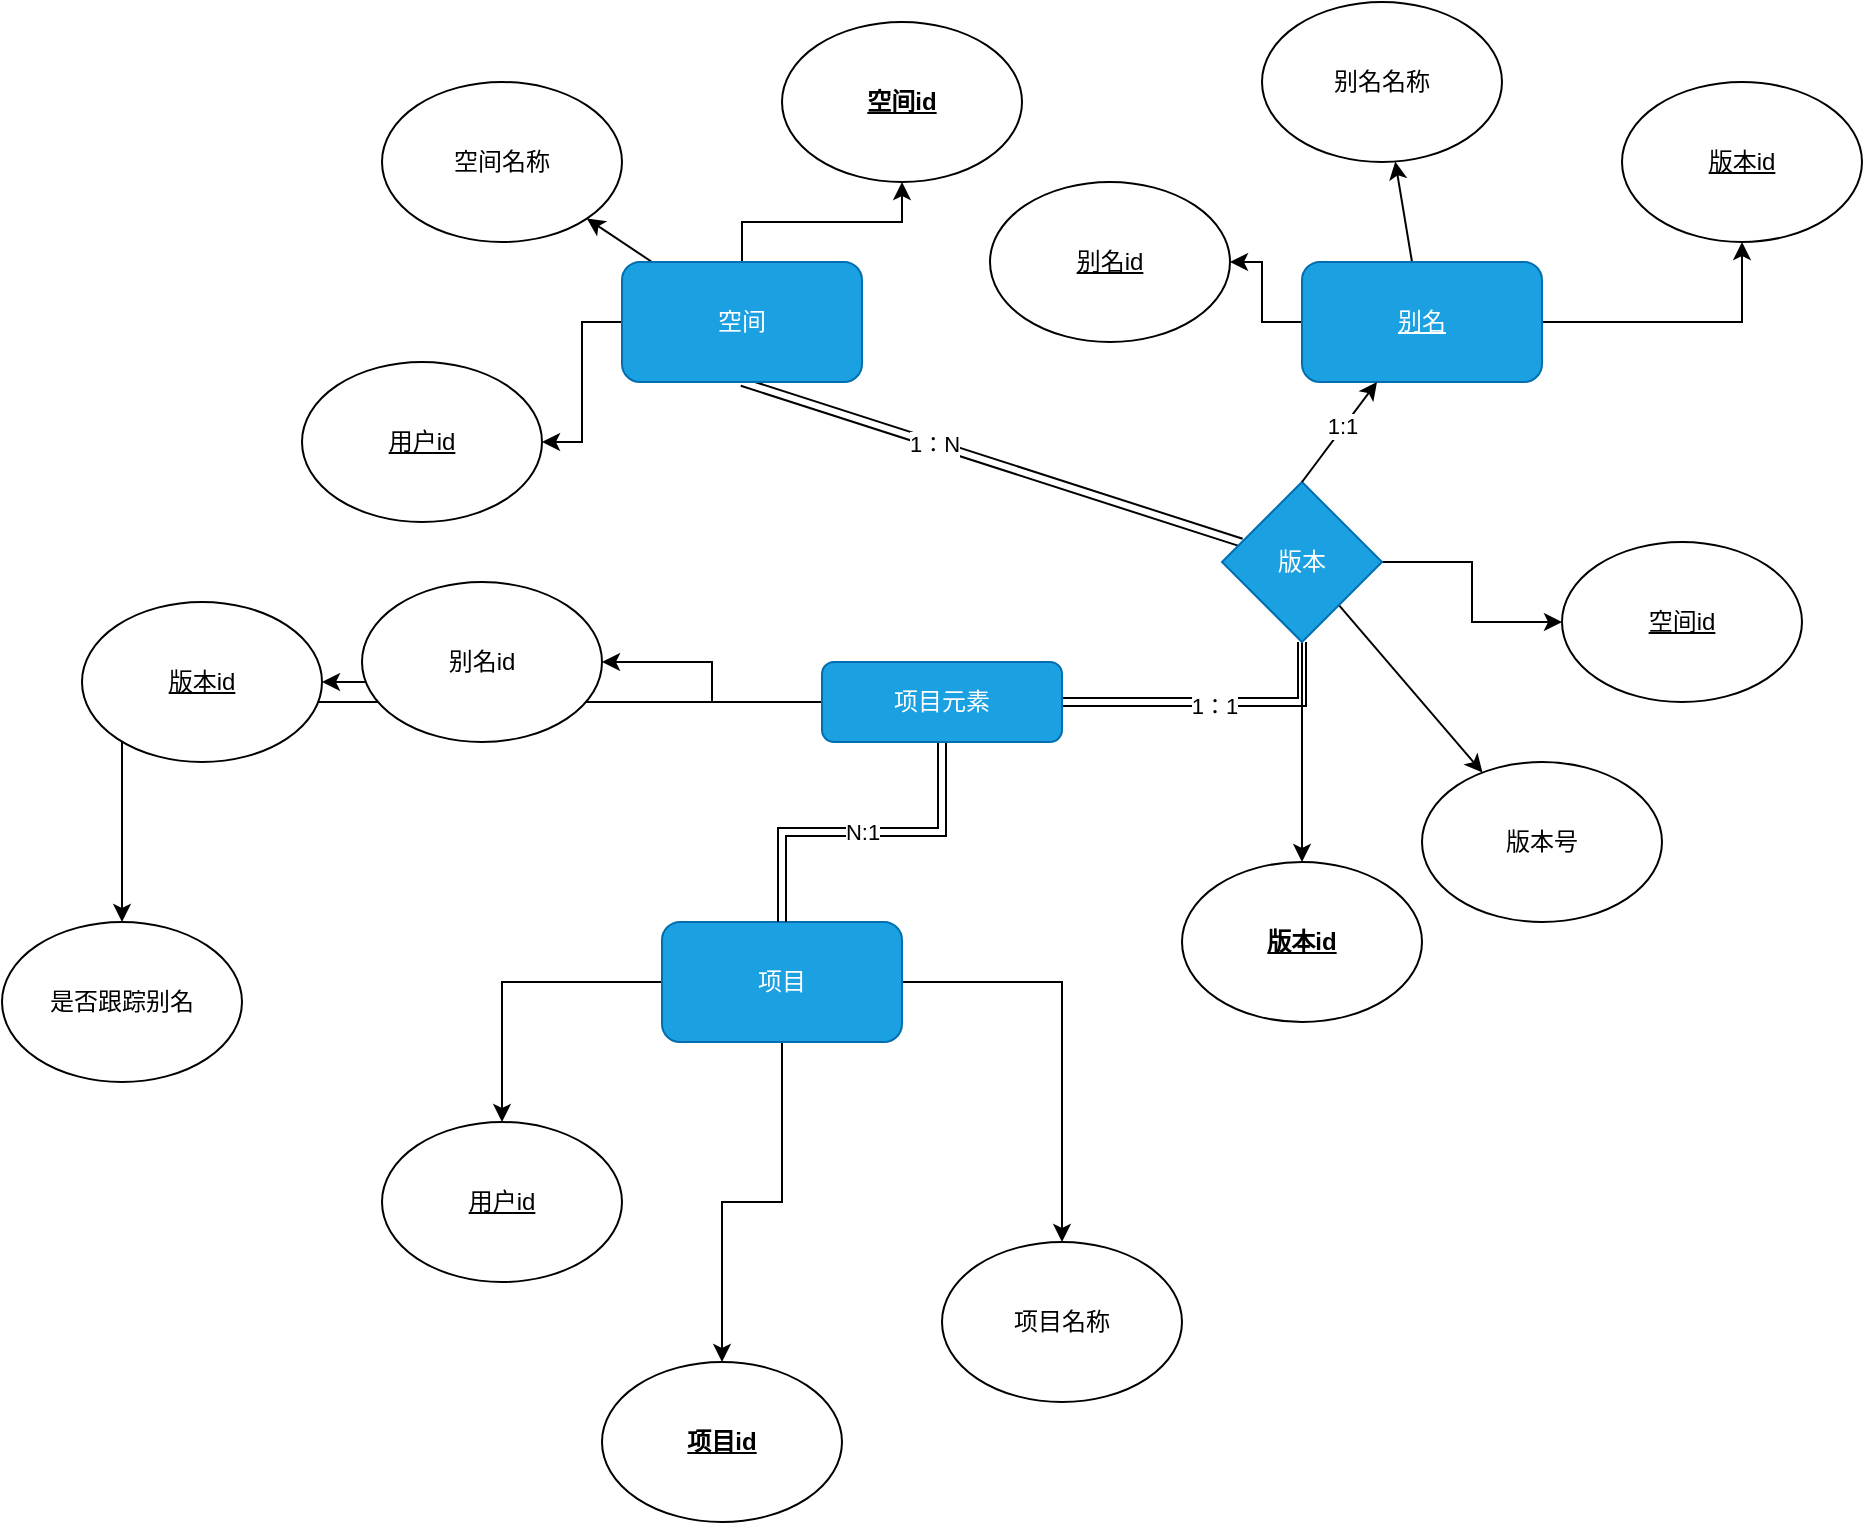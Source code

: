 <mxfile>
    <diagram id="QS9N6ND0GIkGB1dUGtAi" name="第 1 页">
        <mxGraphModel dx="2283" dy="1016" grid="1" gridSize="10" guides="1" tooltips="1" connect="1" arrows="1" fold="1" page="1" pageScale="1" pageWidth="827" pageHeight="1169" math="1" shadow="0">
            <root>
                <mxCell id="0"/>
                <mxCell id="1" parent="0"/>
                <mxCell id="6" value="" style="edgeStyle=orthogonalEdgeStyle;rounded=0;orthogonalLoop=1;jettySize=auto;html=1;" parent="1" source="2" target="5" edge="1">
                    <mxGeometry relative="1" as="geometry"/>
                </mxCell>
                <mxCell id="8" value="" style="edgeStyle=orthogonalEdgeStyle;rounded=0;orthogonalLoop=1;jettySize=auto;html=1;" parent="1" source="2" target="7" edge="1">
                    <mxGeometry relative="1" as="geometry"/>
                </mxCell>
                <mxCell id="57" style="edgeStyle=orthogonalEdgeStyle;rounded=0;orthogonalLoop=1;jettySize=auto;html=1;" parent="1" source="2" target="56" edge="1">
                    <mxGeometry relative="1" as="geometry"/>
                </mxCell>
                <mxCell id="2" value="项目" style="rounded=1;whiteSpace=wrap;html=1;fillColor=#1ba1e2;strokeColor=#006EAF;fontColor=#ffffff;" parent="1" vertex="1">
                    <mxGeometry x="190" y="520" width="120" height="60" as="geometry"/>
                </mxCell>
                <mxCell id="5" value="项目id" style="ellipse;whiteSpace=wrap;html=1;rounded=1;fontStyle=5" parent="1" vertex="1">
                    <mxGeometry x="160" y="740" width="120" height="80" as="geometry"/>
                </mxCell>
                <mxCell id="7" value="项目名称" style="ellipse;whiteSpace=wrap;html=1;rounded=1;" parent="1" vertex="1">
                    <mxGeometry x="330" y="680" width="120" height="80" as="geometry"/>
                </mxCell>
                <mxCell id="12" value="" style="rounded=0;orthogonalLoop=1;jettySize=auto;html=1;shape=link;exitX=0.5;exitY=1;exitDx=0;exitDy=0;" parent="1" source="18" target="11" edge="1">
                    <mxGeometry relative="1" as="geometry"/>
                </mxCell>
                <mxCell id="45" value="1：N" style="edgeLabel;html=1;align=center;verticalAlign=middle;resizable=0;points=[];" parent="12" vertex="1" connectable="0">
                    <mxGeometry x="-0.241" relative="1" as="geometry">
                        <mxPoint x="1" as="offset"/>
                    </mxGeometry>
                </mxCell>
                <mxCell id="17" value="" style="edgeStyle=none;rounded=0;orthogonalLoop=1;jettySize=auto;html=1;" parent="1" source="9" target="16" edge="1">
                    <mxGeometry relative="1" as="geometry"/>
                </mxCell>
                <mxCell id="48" value="" style="edgeStyle=orthogonalEdgeStyle;rounded=0;orthogonalLoop=1;jettySize=auto;html=1;" parent="1" source="9" target="47" edge="1">
                    <mxGeometry relative="1" as="geometry"/>
                </mxCell>
                <mxCell id="59" value="" style="edgeStyle=orthogonalEdgeStyle;rounded=0;orthogonalLoop=1;jettySize=auto;html=1;" parent="1" source="9" target="58" edge="1">
                    <mxGeometry relative="1" as="geometry"/>
                </mxCell>
                <mxCell id="9" value="别名" style="rounded=1;whiteSpace=wrap;html=1;fillColor=#1ba1e2;strokeColor=#006EAF;fontColor=#ffffff;fontStyle=4" parent="1" vertex="1">
                    <mxGeometry x="510" y="190" width="120" height="60" as="geometry"/>
                </mxCell>
                <mxCell id="13" value="N:1" style="edgeStyle=orthogonalEdgeStyle;rounded=0;orthogonalLoop=1;jettySize=auto;html=1;entryX=0.5;entryY=0;entryDx=0;entryDy=0;shape=link;exitX=0.5;exitY=1;exitDx=0;exitDy=0;" parent="1" source="60" target="2" edge="1">
                    <mxGeometry relative="1" as="geometry">
                        <mxPoint x="240" y="450" as="sourcePoint"/>
                    </mxGeometry>
                </mxCell>
                <mxCell id="30" value="" style="edgeStyle=none;rounded=0;orthogonalLoop=1;jettySize=auto;html=1;" parent="1" source="11" target="29" edge="1">
                    <mxGeometry relative="1" as="geometry"/>
                </mxCell>
                <mxCell id="37" value="" style="edgeStyle=orthogonalEdgeStyle;rounded=0;orthogonalLoop=1;jettySize=auto;html=1;" parent="1" source="11" target="36" edge="1">
                    <mxGeometry relative="1" as="geometry"/>
                </mxCell>
                <mxCell id="51" style="edgeStyle=orthogonalEdgeStyle;rounded=0;orthogonalLoop=1;jettySize=auto;html=1;exitX=0.5;exitY=1;exitDx=0;exitDy=0;entryX=0.5;entryY=0;entryDx=0;entryDy=0;" parent="1" source="11" target="50" edge="1">
                    <mxGeometry relative="1" as="geometry"/>
                </mxCell>
                <mxCell id="11" value="版本" style="rhombus;whiteSpace=wrap;html=1;rounded=0;strokeColor=#006EAF;fontColor=#ffffff;fillColor=#1ba1e2;" parent="1" vertex="1">
                    <mxGeometry x="470" y="300" width="80" height="80" as="geometry"/>
                </mxCell>
                <mxCell id="16" value="别名名称" style="ellipse;whiteSpace=wrap;html=1;rounded=1;" parent="1" vertex="1">
                    <mxGeometry x="490" y="60" width="120" height="80" as="geometry"/>
                </mxCell>
                <mxCell id="25" style="edgeStyle=none;rounded=0;orthogonalLoop=1;jettySize=auto;html=1;exitX=0.5;exitY=0;exitDx=0;exitDy=0;" parent="1" source="11" target="9" edge="1">
                    <mxGeometry relative="1" as="geometry">
                        <Array as="points"/>
                    </mxGeometry>
                </mxCell>
                <mxCell id="26" value="1:1" style="edgeLabel;html=1;align=center;verticalAlign=middle;resizable=0;points=[];" parent="25" vertex="1" connectable="0">
                    <mxGeometry x="0.081" y="1" relative="1" as="geometry">
                        <mxPoint as="offset"/>
                    </mxGeometry>
                </mxCell>
                <mxCell id="32" value="" style="edgeStyle=none;rounded=0;orthogonalLoop=1;jettySize=auto;html=1;" parent="1" source="18" target="31" edge="1">
                    <mxGeometry relative="1" as="geometry"/>
                </mxCell>
                <mxCell id="41" value="" style="edgeStyle=orthogonalEdgeStyle;rounded=0;orthogonalLoop=1;jettySize=auto;html=1;" parent="1" source="18" target="40" edge="1">
                    <mxGeometry relative="1" as="geometry"/>
                </mxCell>
                <mxCell id="55" value="" style="edgeStyle=orthogonalEdgeStyle;rounded=0;orthogonalLoop=1;jettySize=auto;html=1;" parent="1" source="18" target="54" edge="1">
                    <mxGeometry relative="1" as="geometry"/>
                </mxCell>
                <mxCell id="18" value="空间" style="rounded=1;whiteSpace=wrap;html=1;fillColor=#1ba1e2;strokeColor=#006EAF;fontColor=#ffffff;" parent="1" vertex="1">
                    <mxGeometry x="170" y="190" width="120" height="60" as="geometry"/>
                </mxCell>
                <mxCell id="29" value="版本号" style="ellipse;whiteSpace=wrap;html=1;rounded=1;" parent="1" vertex="1">
                    <mxGeometry x="570" y="440" width="120" height="80" as="geometry"/>
                </mxCell>
                <mxCell id="31" value="空间名称" style="ellipse;whiteSpace=wrap;html=1;rounded=1;" parent="1" vertex="1">
                    <mxGeometry x="50" y="100" width="120" height="80" as="geometry"/>
                </mxCell>
                <mxCell id="36" value="空间id" style="ellipse;whiteSpace=wrap;html=1;rounded=1;fontStyle=4" parent="1" vertex="1">
                    <mxGeometry x="640" y="330" width="120" height="80" as="geometry"/>
                </mxCell>
                <mxCell id="40" value="空间id" style="ellipse;whiteSpace=wrap;html=1;rounded=1;fontStyle=5" parent="1" vertex="1">
                    <mxGeometry x="250" y="70" width="120" height="80" as="geometry"/>
                </mxCell>
                <mxCell id="47" value="版本id" style="ellipse;whiteSpace=wrap;html=1;rounded=1;fontStyle=4" parent="1" vertex="1">
                    <mxGeometry x="670" y="100" width="120" height="80" as="geometry"/>
                </mxCell>
                <mxCell id="50" value="版本id" style="ellipse;whiteSpace=wrap;html=1;rounded=1;fontStyle=5" parent="1" vertex="1">
                    <mxGeometry x="450" y="490" width="120" height="80" as="geometry"/>
                </mxCell>
                <mxCell id="54" value="用户id" style="ellipse;whiteSpace=wrap;html=1;rounded=1;fontStyle=4" parent="1" vertex="1">
                    <mxGeometry x="10" y="240" width="120" height="80" as="geometry"/>
                </mxCell>
                <mxCell id="56" value="用户id" style="ellipse;whiteSpace=wrap;html=1;rounded=1;fontStyle=4" parent="1" vertex="1">
                    <mxGeometry x="50" y="620" width="120" height="80" as="geometry"/>
                </mxCell>
                <mxCell id="58" value="别名id" style="ellipse;whiteSpace=wrap;html=1;rounded=1;fontStyle=4;" parent="1" vertex="1">
                    <mxGeometry x="354" y="150" width="120" height="80" as="geometry"/>
                </mxCell>
                <mxCell id="63" value="" style="edgeStyle=orthogonalEdgeStyle;rounded=0;orthogonalLoop=1;jettySize=auto;html=1;" edge="1" parent="1" source="60" target="62">
                    <mxGeometry relative="1" as="geometry"/>
                </mxCell>
                <mxCell id="65" value="" style="edgeStyle=orthogonalEdgeStyle;rounded=0;orthogonalLoop=1;jettySize=auto;html=1;" edge="1" parent="1" source="60" target="64">
                    <mxGeometry relative="1" as="geometry"/>
                </mxCell>
                <mxCell id="67" style="edgeStyle=orthogonalEdgeStyle;rounded=0;orthogonalLoop=1;jettySize=auto;html=1;" edge="1" parent="1" source="60" target="66">
                    <mxGeometry relative="1" as="geometry"/>
                </mxCell>
                <mxCell id="102" style="edgeStyle=orthogonalEdgeStyle;rounded=0;orthogonalLoop=1;jettySize=auto;html=1;shape=link;" edge="1" parent="1" source="60" target="11">
                    <mxGeometry relative="1" as="geometry"/>
                </mxCell>
                <mxCell id="104" value="1：1" style="edgeLabel;html=1;align=center;verticalAlign=middle;resizable=0;points=[];" vertex="1" connectable="0" parent="102">
                    <mxGeometry x="0.011" y="-2" relative="1" as="geometry">
                        <mxPoint as="offset"/>
                    </mxGeometry>
                </mxCell>
                <mxCell id="60" value="项目元素" style="rounded=1;whiteSpace=wrap;html=1;fillColor=#1ba1e2;strokeColor=#006EAF;fontColor=#ffffff;" vertex="1" parent="1">
                    <mxGeometry x="270" y="390" width="120" height="40" as="geometry"/>
                </mxCell>
                <mxCell id="62" value="版本id" style="ellipse;whiteSpace=wrap;html=1;rounded=1;fontStyle=4" vertex="1" parent="1">
                    <mxGeometry x="-100" y="360" width="120" height="80" as="geometry"/>
                </mxCell>
                <mxCell id="64" value="是否跟踪别名" style="ellipse;whiteSpace=wrap;html=1;rounded=1;" vertex="1" parent="1">
                    <mxGeometry x="-140" y="520" width="120" height="80" as="geometry"/>
                </mxCell>
                <mxCell id="66" value="别名id" style="ellipse;whiteSpace=wrap;html=1;rounded=1;" vertex="1" parent="1">
                    <mxGeometry x="40" y="350" width="120" height="80" as="geometry"/>
                </mxCell>
            </root>
        </mxGraphModel>
    </diagram>
</mxfile>